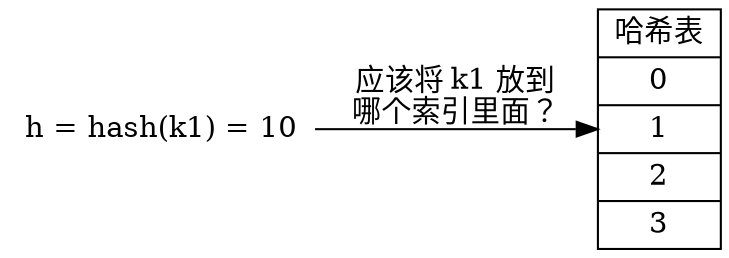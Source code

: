 digraph {

    rankdir = LR;

    //

    node [shape = record];

    table [label = " <head> 哈希表 | <0> 0 | <1> 1 | <2> 2 | <3> 3 "];

    //

    node [shape = plaintext];

    hash [label = "h = hash(k1) = 10"];

    //
    
    hash -> table [label = "应该将 k1 放到\n哪个索引里面？"];

}
